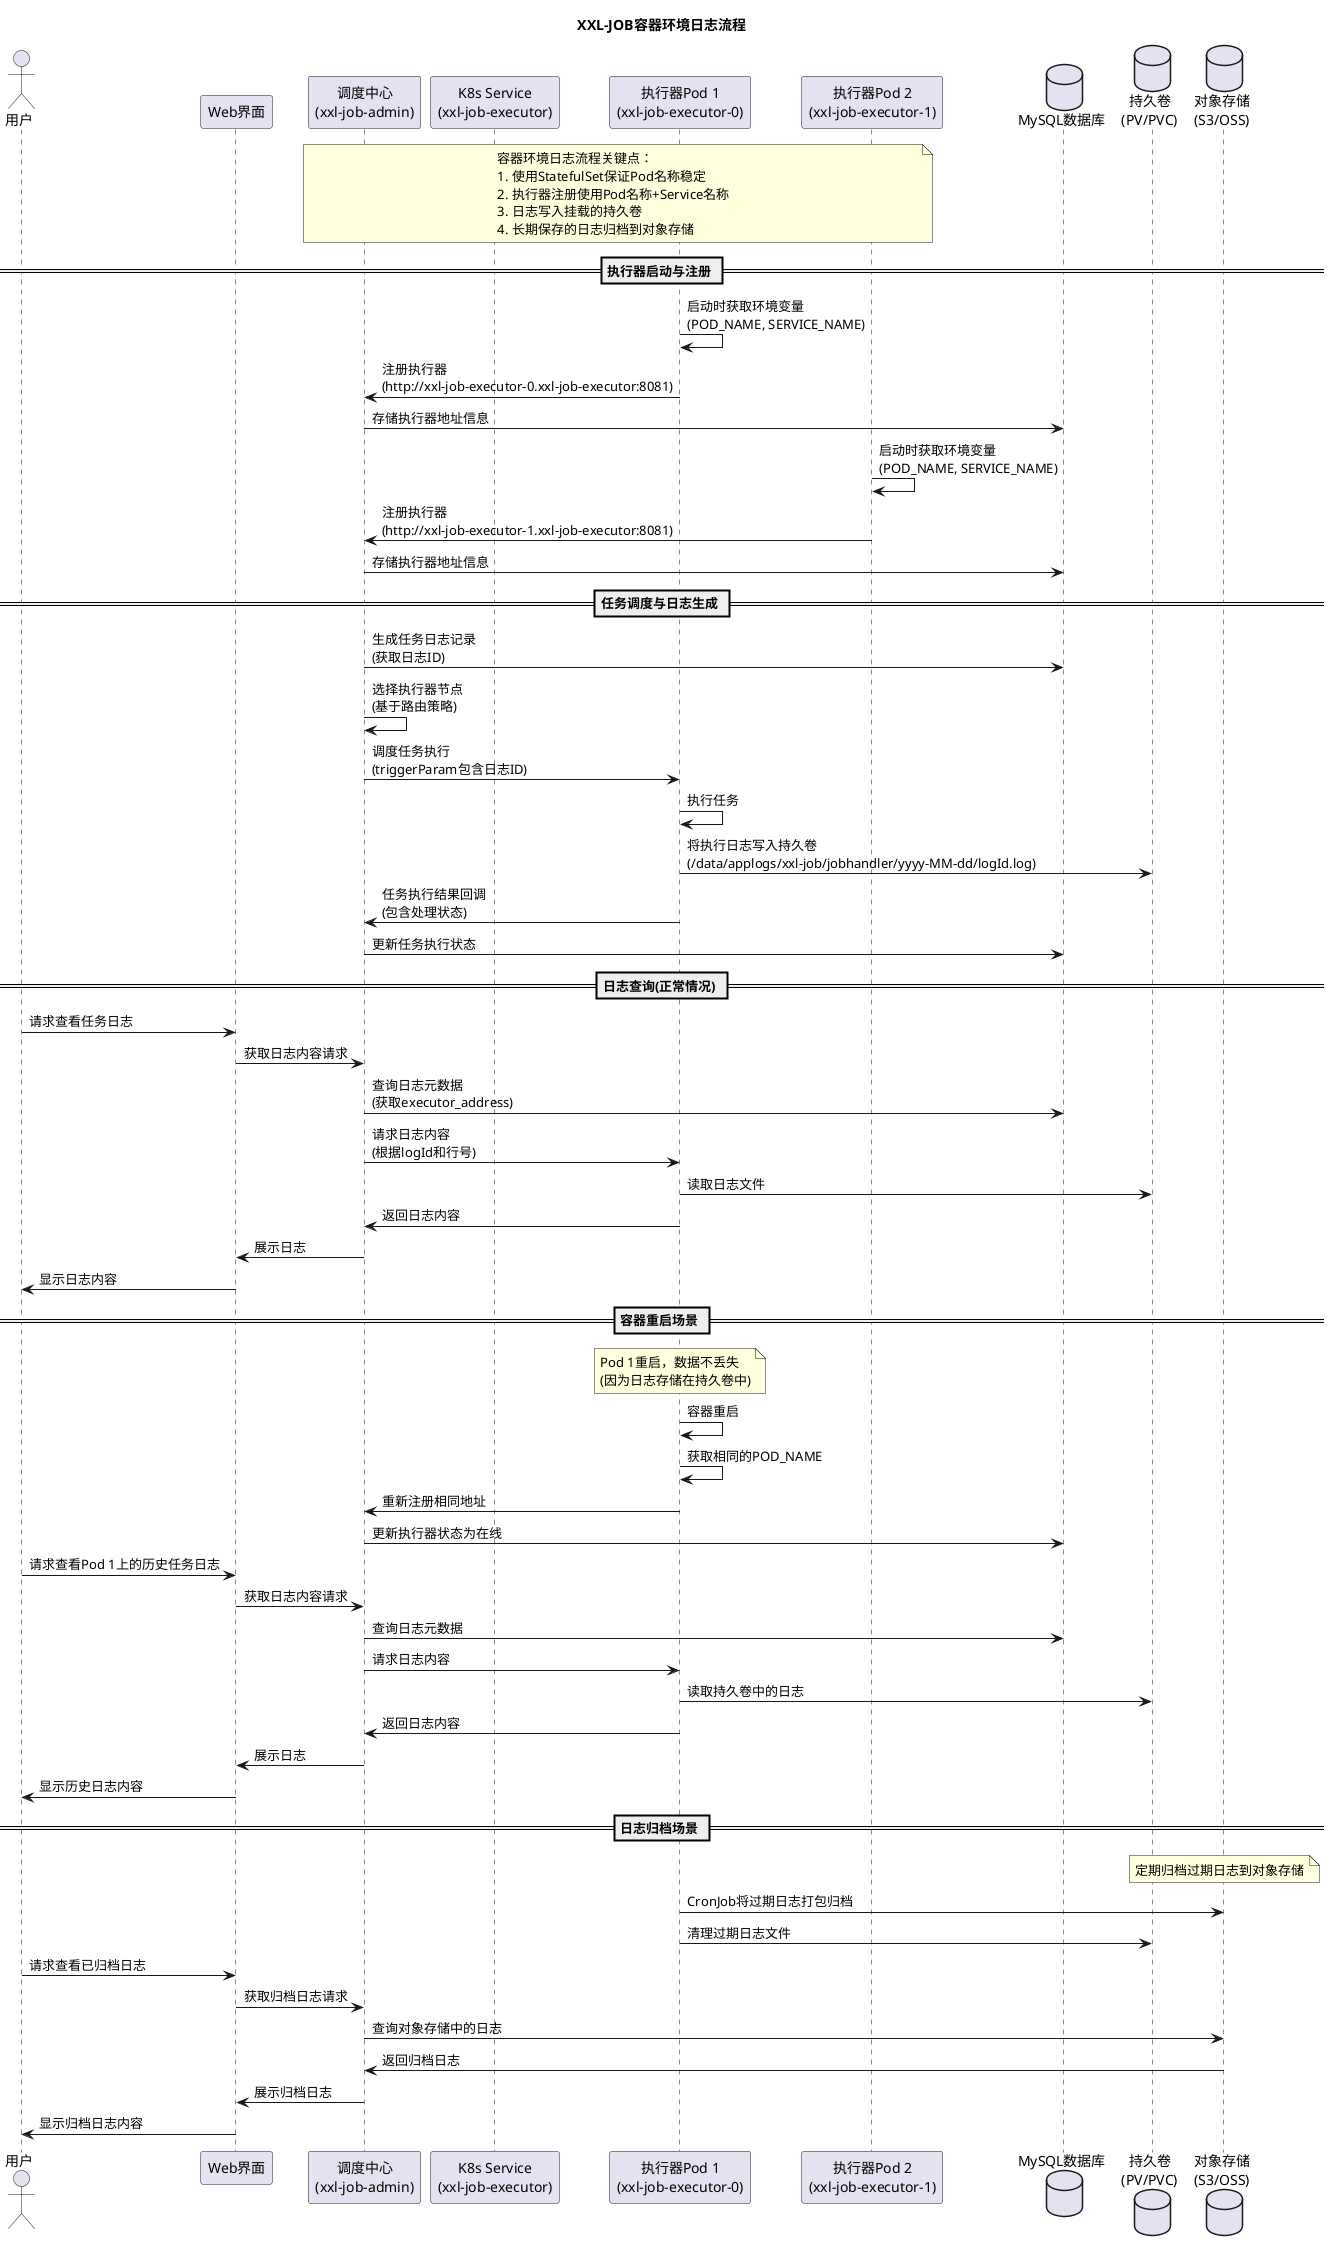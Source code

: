 @startuml xxl-job_container_log_uml

title XXL-JOB容器环境日志流程

actor 用户
participant "Web界面" as Web
participant "调度中心\n(xxl-job-admin)" as Admin
participant "K8s Service\n(xxl-job-executor)" as Service
participant "执行器Pod 1\n(xxl-job-executor-0)" as Executor1
participant "执行器Pod 2\n(xxl-job-executor-1)" as Executor2
database "MySQL数据库" as DB
database "持久卷\n(PV/PVC)" as PV
database "对象存储\n(S3/OSS)" as S3

note over Admin, Executor2
  容器环境日志流程关键点：
  1. 使用StatefulSet保证Pod名称稳定
  2. 执行器注册使用Pod名称+Service名称
  3. 日志写入挂载的持久卷
  4. 长期保存的日志归档到对象存储
end note

== 执行器启动与注册 ==

Executor1 -> Executor1: 启动时获取环境变量\n(POD_NAME, SERVICE_NAME)
Executor1 -> Admin: 注册执行器\n(http://xxl-job-executor-0.xxl-job-executor:8081)
Admin -> DB: 存储执行器地址信息

Executor2 -> Executor2: 启动时获取环境变量\n(POD_NAME, SERVICE_NAME)
Executor2 -> Admin: 注册执行器\n(http://xxl-job-executor-1.xxl-job-executor:8081)
Admin -> DB: 存储执行器地址信息

== 任务调度与日志生成 ==

Admin -> DB: 生成任务日志记录\n(获取日志ID)
Admin -> Admin: 选择执行器节点\n(基于路由策略)
Admin -> Executor1: 调度任务执行\n(triggerParam包含日志ID)
Executor1 -> Executor1: 执行任务
Executor1 -> PV: 将执行日志写入持久卷\n(/data/applogs/xxl-job/jobhandler/yyyy-MM-dd/logId.log)
Executor1 -> Admin: 任务执行结果回调\n(包含处理状态)
Admin -> DB: 更新任务执行状态

== 日志查询(正常情况) ==

用户 -> Web: 请求查看任务日志
Web -> Admin: 获取日志内容请求
Admin -> DB: 查询日志元数据\n(获取executor_address)
Admin -> Executor1: 请求日志内容\n(根据logId和行号)
Executor1 -> PV: 读取日志文件
Executor1 -> Admin: 返回日志内容
Admin -> Web: 展示日志
Web -> 用户: 显示日志内容

== 容器重启场景 ==

note over Executor1
  Pod 1重启，数据不丢失
  (因为日志存储在持久卷中)
end note

Executor1 -> Executor1: 容器重启
Executor1 -> Executor1: 获取相同的POD_NAME
Executor1 -> Admin: 重新注册相同地址
Admin -> DB: 更新执行器状态为在线

用户 -> Web: 请求查看Pod 1上的历史任务日志
Web -> Admin: 获取日志内容请求
Admin -> DB: 查询日志元数据
Admin -> Executor1: 请求日志内容
Executor1 -> PV: 读取持久卷中的日志
Executor1 -> Admin: 返回日志内容
Admin -> Web: 展示日志
Web -> 用户: 显示历史日志内容

== 日志归档场景 ==

note over S3
  定期归档过期日志到对象存储
end note

Executor1 -> S3: CronJob将过期日志打包归档
Executor1 -> PV: 清理过期日志文件

用户 -> Web: 请求查看已归档日志
Web -> Admin: 获取归档日志请求
Admin -> S3: 查询对象存储中的日志
S3 -> Admin: 返回归档日志
Admin -> Web: 展示归档日志
Web -> 用户: 显示归档日志内容

@enduml 